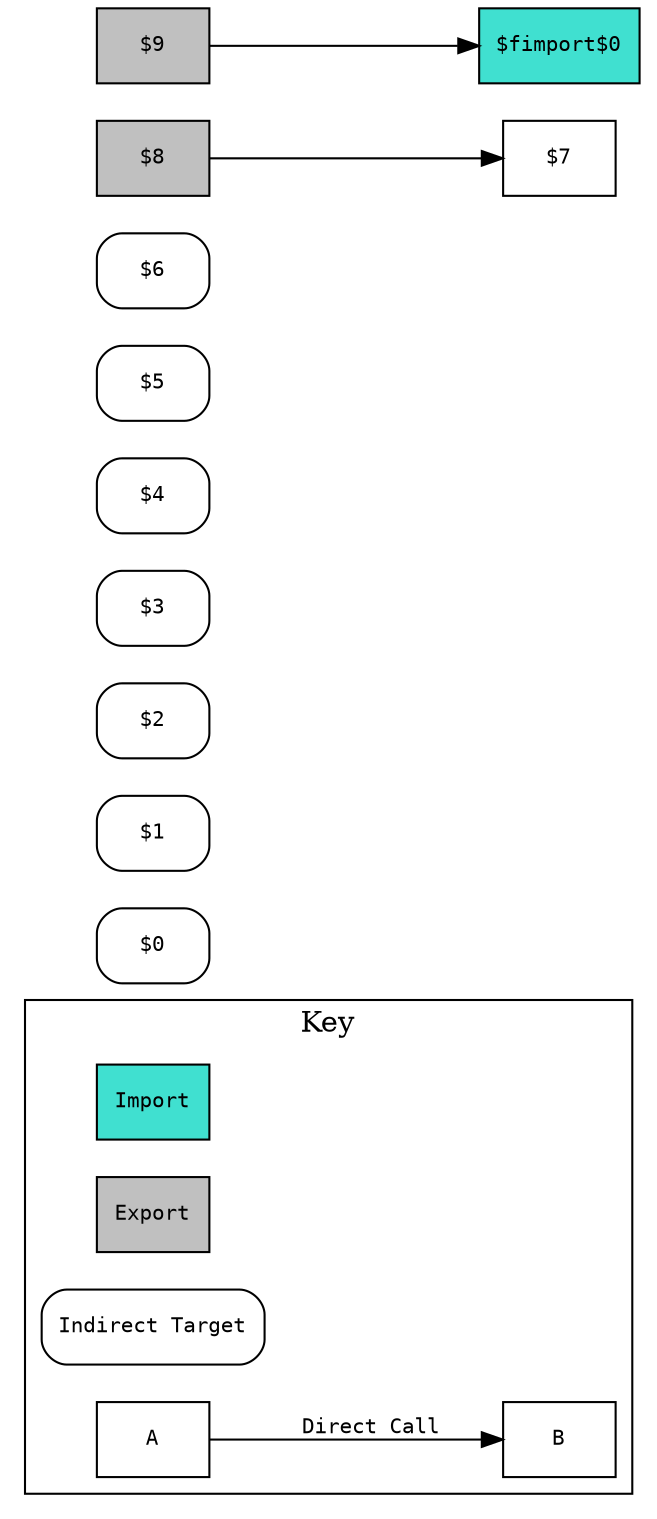 digraph call {
  rankdir = LR;
  subgraph cluster_key {
    node [shape=box, fontname=courier, fontsize=10];
    edge [fontname=courier, fontsize=10];
    label = "Key";
    "Import" [style="filled", fillcolor="turquoise"];
    "Export" [style="filled", fillcolor="gray"];
    "Indirect Target" [style="filled, rounded", fillcolor="white"];
    "A" -> "B" [style="filled, rounded", label = "Direct Call"];
  }

  node [shape=box, fontname=courier, fontsize=10];
  "$0" [style="filled", fillcolor="white"];
  "$1" [style="filled", fillcolor="white"];
  "$2" [style="filled", fillcolor="white"];
  "$3" [style="filled", fillcolor="white"];
  "$4" [style="filled", fillcolor="white"];
  "$5" [style="filled", fillcolor="white"];
  "$6" [style="filled", fillcolor="white"];
  "$7" [style="filled", fillcolor="white"];
  "$8" [style="filled", fillcolor="white"];
  "$9" [style="filled", fillcolor="white"];
  "$fimport$0" [style="filled", fillcolor="turquoise"];
  "$8" [style="filled", fillcolor="gray"];
  "$9" [style="filled", fillcolor="gray"];
  "$8" -> "$7"; // call
  "$9" -> "$fimport$0"; // callImport
  "$0" [style="filled, rounded"];
  "$1" [style="filled, rounded"];
  "$2" [style="filled, rounded"];
  "$3" [style="filled, rounded"];
  "$4" [style="filled, rounded"];
  "$5" [style="filled, rounded"];
  "$6" [style="filled, rounded"];
}
